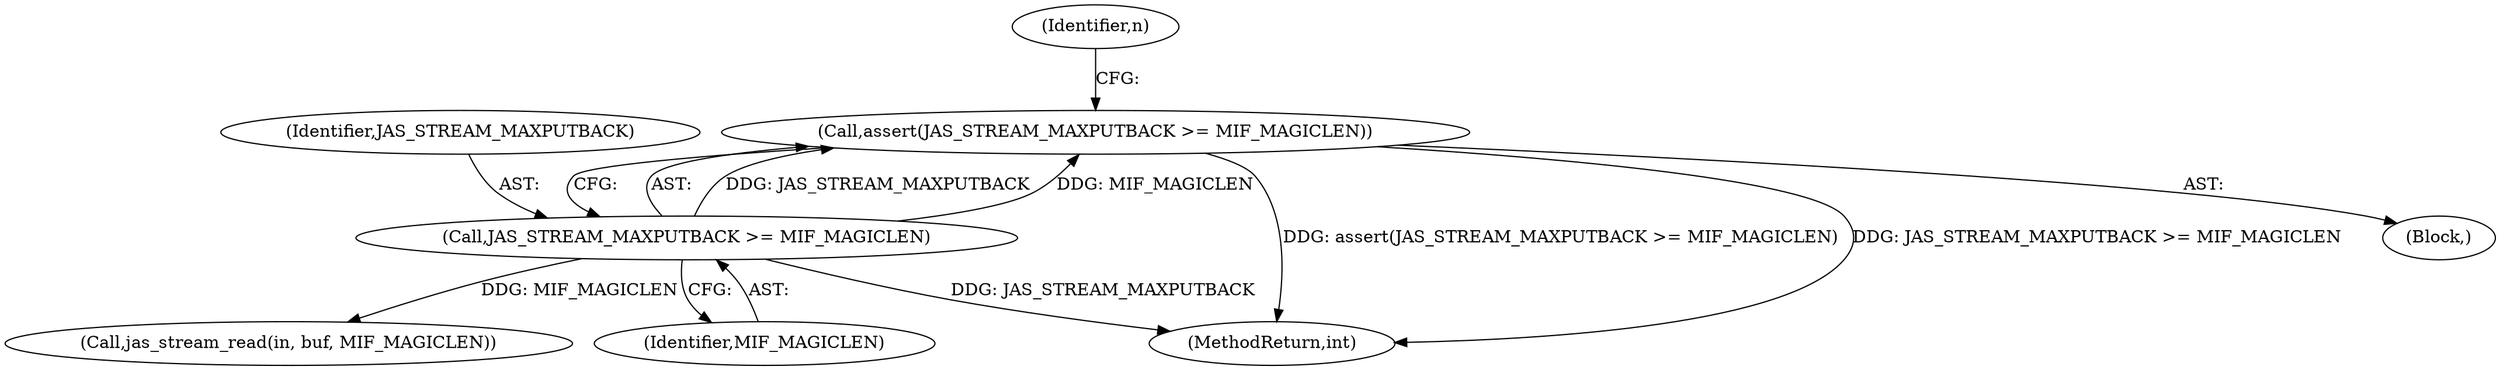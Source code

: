 digraph "0_jasper_d42b2388f7f8e0332c846675133acea151fc557a_43@API" {
"1000112" [label="(Call,assert(JAS_STREAM_MAXPUTBACK >= MIF_MAGICLEN))"];
"1000113" [label="(Call,JAS_STREAM_MAXPUTBACK >= MIF_MAGICLEN)"];
"1000115" [label="(Identifier,MIF_MAGICLEN)"];
"1000114" [label="(Identifier,JAS_STREAM_MAXPUTBACK)"];
"1000107" [label="(Block,)"];
"1000112" [label="(Call,assert(JAS_STREAM_MAXPUTBACK >= MIF_MAGICLEN))"];
"1000113" [label="(Call,JAS_STREAM_MAXPUTBACK >= MIF_MAGICLEN)"];
"1000120" [label="(Call,jas_stream_read(in, buf, MIF_MAGICLEN))"];
"1000119" [label="(Identifier,n)"];
"1000200" [label="(MethodReturn,int)"];
"1000112" -> "1000107"  [label="AST: "];
"1000112" -> "1000113"  [label="CFG: "];
"1000113" -> "1000112"  [label="AST: "];
"1000119" -> "1000112"  [label="CFG: "];
"1000112" -> "1000200"  [label="DDG: assert(JAS_STREAM_MAXPUTBACK >= MIF_MAGICLEN)"];
"1000112" -> "1000200"  [label="DDG: JAS_STREAM_MAXPUTBACK >= MIF_MAGICLEN"];
"1000113" -> "1000112"  [label="DDG: JAS_STREAM_MAXPUTBACK"];
"1000113" -> "1000112"  [label="DDG: MIF_MAGICLEN"];
"1000113" -> "1000115"  [label="CFG: "];
"1000114" -> "1000113"  [label="AST: "];
"1000115" -> "1000113"  [label="AST: "];
"1000113" -> "1000200"  [label="DDG: JAS_STREAM_MAXPUTBACK"];
"1000113" -> "1000120"  [label="DDG: MIF_MAGICLEN"];
}
